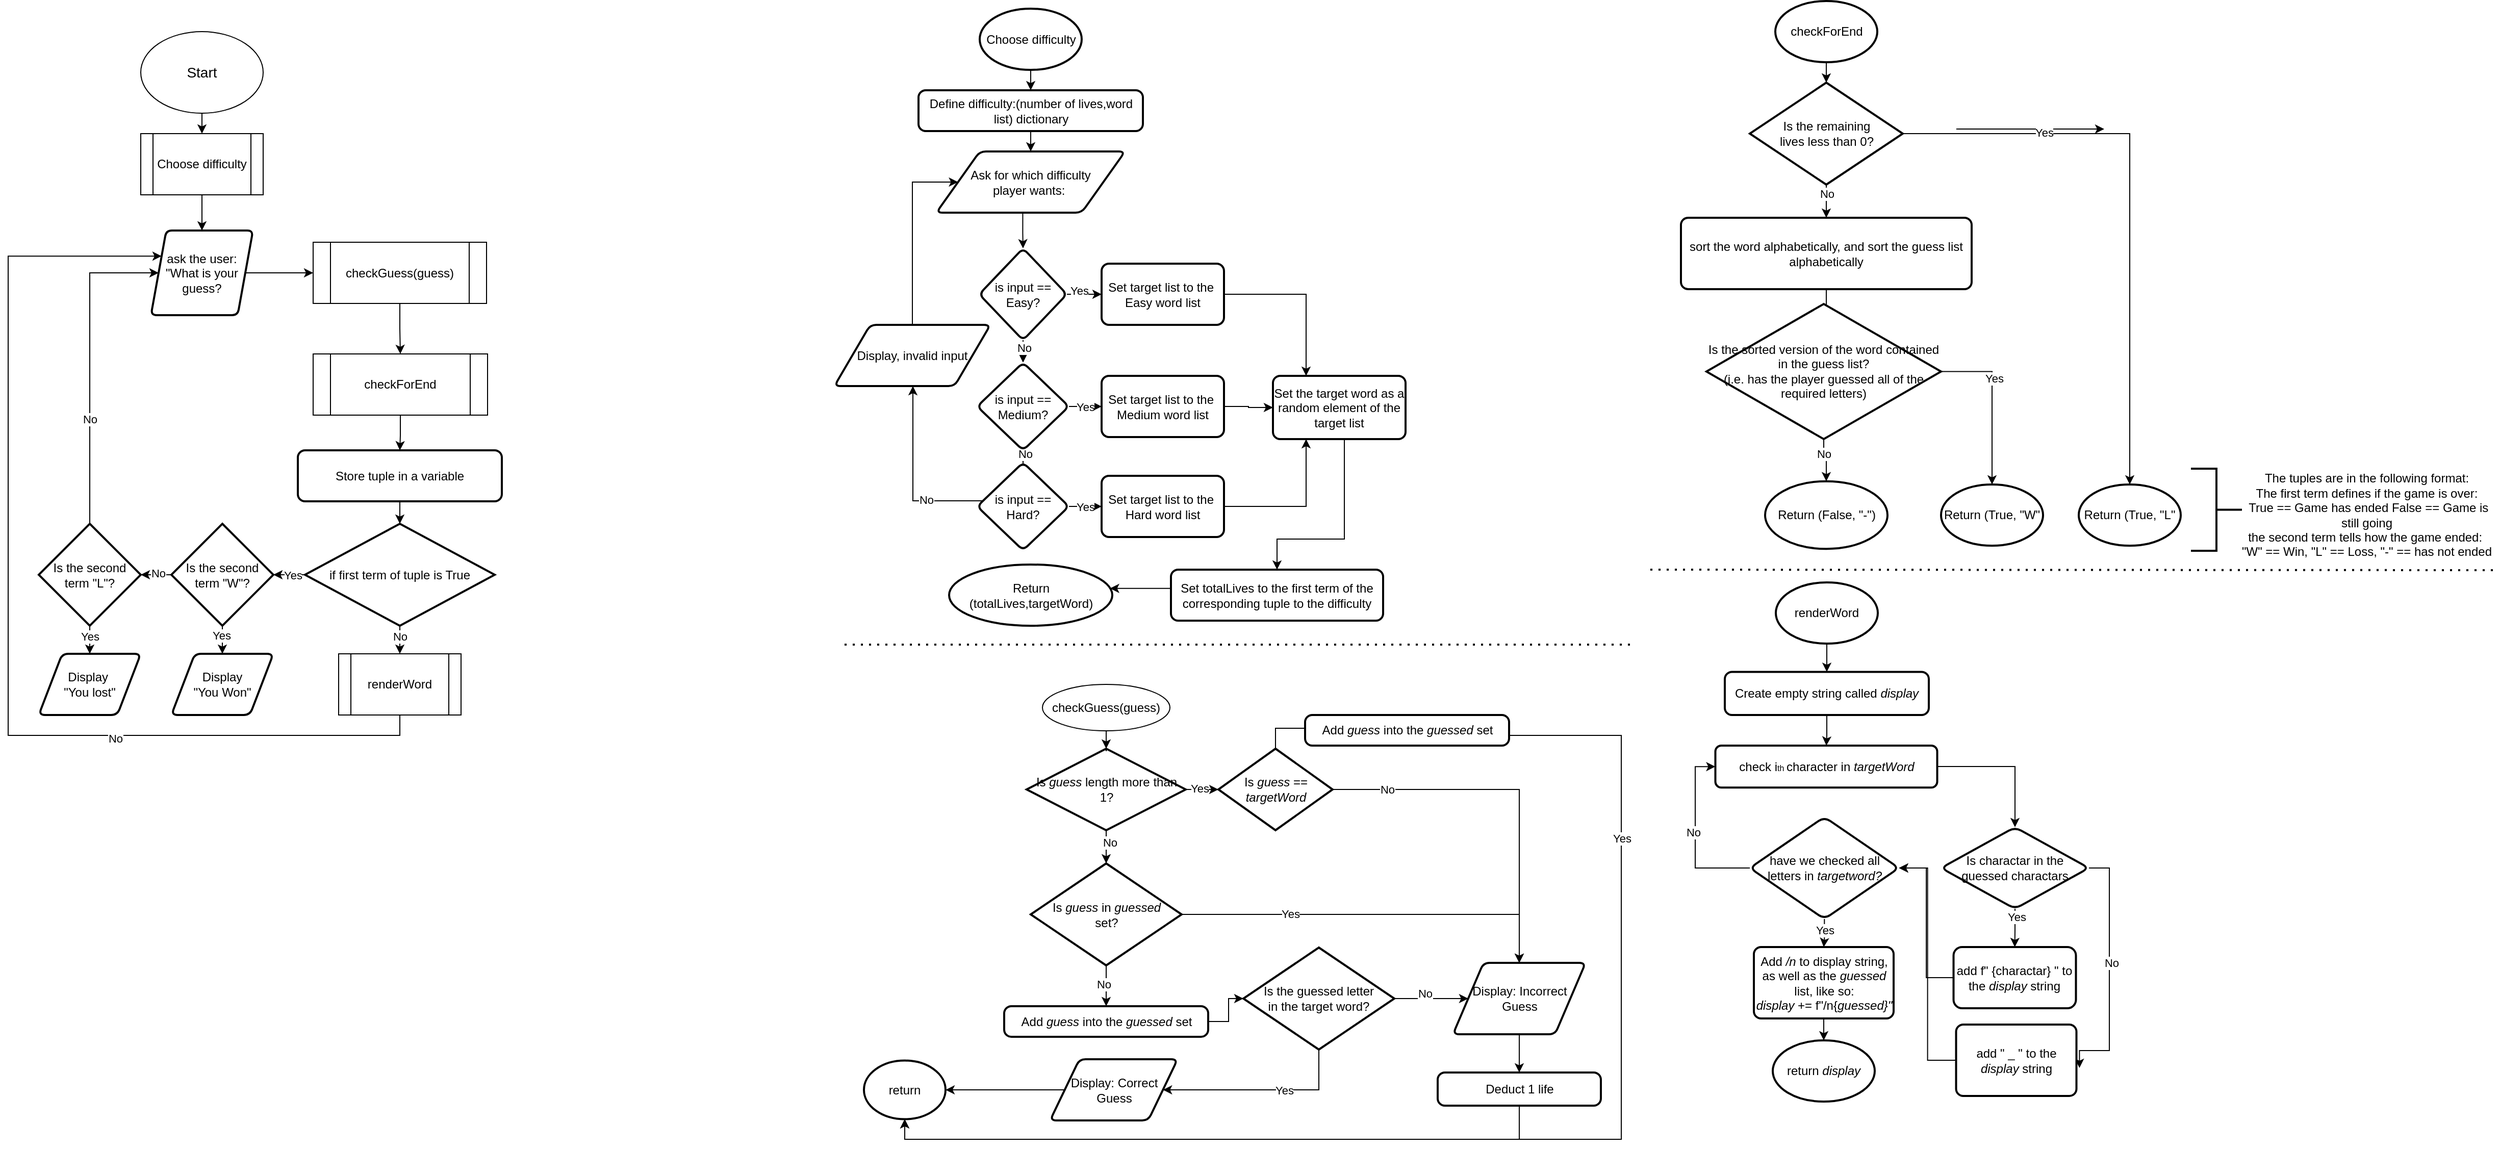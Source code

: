 <mxfile version="26.0.11">
  <diagram name="Page-1" id="VFj65QAzPsNUZFpsatWj">
    <mxGraphModel dx="1883" dy="962" grid="1" gridSize="10" guides="1" tooltips="1" connect="1" arrows="1" fold="1" page="1" pageScale="1" pageWidth="827" pageHeight="1169" math="0" shadow="0">
      <root>
        <mxCell id="0" />
        <mxCell id="1" parent="0" />
        <mxCell id="16hW8aWgDfImmh0Cn97X-3" value="" style="edgeStyle=orthogonalEdgeStyle;rounded=0;orthogonalLoop=1;jettySize=auto;html=1;entryX=0.5;entryY=0;entryDx=0;entryDy=0;" parent="1" target="16hW8aWgDfImmh0Cn97X-77" edge="1">
          <mxGeometry relative="1" as="geometry">
            <mxPoint x="220" y="120" as="sourcePoint" />
            <mxPoint x="220" y="140" as="targetPoint" />
          </mxGeometry>
        </mxCell>
        <mxCell id="16hW8aWgDfImmh0Cn97X-1" value="&lt;font style=&quot;font-size: 14px;&quot;&gt;Start&lt;/font&gt;" style="ellipse;whiteSpace=wrap;html=1;" parent="1" vertex="1">
          <mxGeometry x="160" y="40" width="120" height="80" as="geometry" />
        </mxCell>
        <mxCell id="16hW8aWgDfImmh0Cn97X-71" value="" style="edgeStyle=orthogonalEdgeStyle;rounded=0;orthogonalLoop=1;jettySize=auto;html=1;exitX=0.5;exitY=1;exitDx=0;exitDy=0;exitPerimeter=0;" parent="1" source="16hW8aWgDfImmh0Cn97X-78" target="16hW8aWgDfImmh0Cn97X-70" edge="1">
          <mxGeometry relative="1" as="geometry">
            <mxPoint x="1032.556" y="77.5" as="sourcePoint" />
          </mxGeometry>
        </mxCell>
        <mxCell id="16hW8aWgDfImmh0Cn97X-50" value="" style="edgeStyle=orthogonalEdgeStyle;rounded=0;orthogonalLoop=1;jettySize=auto;html=1;exitX=0.458;exitY=0.954;exitDx=0;exitDy=0;exitPerimeter=0;" parent="1" source="16hW8aWgDfImmh0Cn97X-51" target="16hW8aWgDfImmh0Cn97X-54" edge="1">
          <mxGeometry relative="1" as="geometry" />
        </mxCell>
        <mxCell id="16hW8aWgDfImmh0Cn97X-51" value="Ask for which difficulty&lt;div&gt;player wants:&amp;nbsp;&lt;/div&gt;" style="shape=parallelogram;html=1;strokeWidth=2;perimeter=parallelogramPerimeter;whiteSpace=wrap;rounded=1;arcSize=12;size=0.23;" parent="1" vertex="1">
          <mxGeometry x="940" y="157.5" width="185" height="60" as="geometry" />
        </mxCell>
        <mxCell id="16hW8aWgDfImmh0Cn97X-52" value="" style="edgeStyle=orthogonalEdgeStyle;rounded=0;orthogonalLoop=1;jettySize=auto;html=1;" parent="1" source="16hW8aWgDfImmh0Cn97X-54" target="16hW8aWgDfImmh0Cn97X-56" edge="1">
          <mxGeometry relative="1" as="geometry" />
        </mxCell>
        <mxCell id="MnmEK7-N3imYMPAZ-l2H-11" value="Yes" style="edgeLabel;html=1;align=center;verticalAlign=middle;resizable=0;points=[];" vertex="1" connectable="0" parent="16hW8aWgDfImmh0Cn97X-52">
          <mxGeometry x="-0.483" y="4" relative="1" as="geometry">
            <mxPoint as="offset" />
          </mxGeometry>
        </mxCell>
        <mxCell id="16hW8aWgDfImmh0Cn97X-53" value="" style="edgeStyle=orthogonalEdgeStyle;rounded=0;orthogonalLoop=1;jettySize=auto;html=1;" parent="1" source="16hW8aWgDfImmh0Cn97X-54" target="16hW8aWgDfImmh0Cn97X-63" edge="1">
          <mxGeometry relative="1" as="geometry" />
        </mxCell>
        <mxCell id="MnmEK7-N3imYMPAZ-l2H-12" value="No" style="edgeLabel;html=1;align=center;verticalAlign=middle;resizable=0;points=[];" vertex="1" connectable="0" parent="16hW8aWgDfImmh0Cn97X-53">
          <mxGeometry x="0.178" y="-1" relative="1" as="geometry">
            <mxPoint y="1" as="offset" />
          </mxGeometry>
        </mxCell>
        <mxCell id="16hW8aWgDfImmh0Cn97X-54" value="is input == Easy?" style="rhombus;whiteSpace=wrap;html=1;strokeWidth=2;rounded=1;arcSize=12;" parent="1" vertex="1">
          <mxGeometry x="982" y="252.5" width="86" height="90" as="geometry" />
        </mxCell>
        <mxCell id="16hW8aWgDfImmh0Cn97X-55" style="edgeStyle=orthogonalEdgeStyle;rounded=0;orthogonalLoop=1;jettySize=auto;html=1;entryX=0.25;entryY=0;entryDx=0;entryDy=0;" parent="1" source="16hW8aWgDfImmh0Cn97X-56" target="16hW8aWgDfImmh0Cn97X-66" edge="1">
          <mxGeometry relative="1" as="geometry" />
        </mxCell>
        <mxCell id="16hW8aWgDfImmh0Cn97X-56" value="Set target list to the&amp;nbsp;&lt;br&gt;Easy word list" style="whiteSpace=wrap;html=1;strokeWidth=2;rounded=1;arcSize=12;" parent="1" vertex="1">
          <mxGeometry x="1102" y="267.5" width="120" height="60" as="geometry" />
        </mxCell>
        <mxCell id="16hW8aWgDfImmh0Cn97X-57" value="" style="edgeStyle=orthogonalEdgeStyle;rounded=0;orthogonalLoop=1;jettySize=auto;html=1;" parent="1" source="16hW8aWgDfImmh0Cn97X-58" target="16hW8aWgDfImmh0Cn97X-66" edge="1">
          <mxGeometry relative="1" as="geometry" />
        </mxCell>
        <mxCell id="16hW8aWgDfImmh0Cn97X-58" value="Set target list to the&amp;nbsp;&lt;br&gt;Medium word list" style="whiteSpace=wrap;html=1;strokeWidth=2;rounded=1;arcSize=12;" parent="1" vertex="1">
          <mxGeometry x="1102" y="377.5" width="120" height="60" as="geometry" />
        </mxCell>
        <mxCell id="16hW8aWgDfImmh0Cn97X-59" style="edgeStyle=orthogonalEdgeStyle;rounded=0;orthogonalLoop=1;jettySize=auto;html=1;entryX=0.25;entryY=1;entryDx=0;entryDy=0;" parent="1" source="16hW8aWgDfImmh0Cn97X-60" target="16hW8aWgDfImmh0Cn97X-66" edge="1">
          <mxGeometry relative="1" as="geometry" />
        </mxCell>
        <mxCell id="16hW8aWgDfImmh0Cn97X-60" value="Set target list to the&amp;nbsp;&lt;br&gt;Hard word list" style="whiteSpace=wrap;html=1;strokeWidth=2;rounded=1;arcSize=12;" parent="1" vertex="1">
          <mxGeometry x="1102" y="475.5" width="120" height="60" as="geometry" />
        </mxCell>
        <mxCell id="16hW8aWgDfImmh0Cn97X-61" value="" style="edgeStyle=orthogonalEdgeStyle;rounded=0;orthogonalLoop=1;jettySize=auto;html=1;" parent="1" source="16hW8aWgDfImmh0Cn97X-63" target="16hW8aWgDfImmh0Cn97X-65" edge="1">
          <mxGeometry relative="1" as="geometry" />
        </mxCell>
        <mxCell id="MnmEK7-N3imYMPAZ-l2H-13" value="No" style="edgeLabel;html=1;align=center;verticalAlign=middle;resizable=0;points=[];" vertex="1" connectable="0" parent="16hW8aWgDfImmh0Cn97X-61">
          <mxGeometry x="0.085" y="-2" relative="1" as="geometry">
            <mxPoint as="offset" />
          </mxGeometry>
        </mxCell>
        <mxCell id="16hW8aWgDfImmh0Cn97X-62" value="Yes" style="edgeStyle=orthogonalEdgeStyle;rounded=0;orthogonalLoop=1;jettySize=auto;html=1;" parent="1" source="16hW8aWgDfImmh0Cn97X-63" target="16hW8aWgDfImmh0Cn97X-58" edge="1">
          <mxGeometry relative="1" as="geometry" />
        </mxCell>
        <mxCell id="16hW8aWgDfImmh0Cn97X-63" value="is input == Medium?" style="rhombus;whiteSpace=wrap;html=1;strokeWidth=2;rounded=1;arcSize=12;direction=south;" parent="1" vertex="1">
          <mxGeometry x="980" y="364.5" width="90" height="86" as="geometry" />
        </mxCell>
        <mxCell id="16hW8aWgDfImmh0Cn97X-64" value="Yes" style="edgeStyle=orthogonalEdgeStyle;rounded=0;orthogonalLoop=1;jettySize=auto;html=1;" parent="1" source="16hW8aWgDfImmh0Cn97X-65" target="16hW8aWgDfImmh0Cn97X-60" edge="1">
          <mxGeometry relative="1" as="geometry" />
        </mxCell>
        <mxCell id="MnmEK7-N3imYMPAZ-l2H-15" style="edgeStyle=orthogonalEdgeStyle;rounded=0;orthogonalLoop=1;jettySize=auto;html=1;entryX=0.5;entryY=1;entryDx=0;entryDy=0;" edge="1" parent="1" source="16hW8aWgDfImmh0Cn97X-65" target="MnmEK7-N3imYMPAZ-l2H-14">
          <mxGeometry relative="1" as="geometry">
            <Array as="points">
              <mxPoint x="917" y="500" />
              <mxPoint x="917" y="387" />
            </Array>
          </mxGeometry>
        </mxCell>
        <mxCell id="MnmEK7-N3imYMPAZ-l2H-17" value="&lt;div&gt;No&lt;/div&gt;" style="edgeLabel;html=1;align=center;verticalAlign=middle;resizable=0;points=[];" vertex="1" connectable="0" parent="MnmEK7-N3imYMPAZ-l2H-15">
          <mxGeometry x="-0.378" y="-1" relative="1" as="geometry">
            <mxPoint as="offset" />
          </mxGeometry>
        </mxCell>
        <mxCell id="16hW8aWgDfImmh0Cn97X-65" value="is input == Hard?" style="rhombus;whiteSpace=wrap;html=1;strokeWidth=2;rounded=1;arcSize=12;direction=south;" parent="1" vertex="1">
          <mxGeometry x="980" y="462.5" width="90" height="86" as="geometry" />
        </mxCell>
        <mxCell id="16hW8aWgDfImmh0Cn97X-69" style="edgeStyle=orthogonalEdgeStyle;rounded=0;orthogonalLoop=1;jettySize=auto;html=1;entryX=0.5;entryY=0;entryDx=0;entryDy=0;" parent="1" source="16hW8aWgDfImmh0Cn97X-66" target="16hW8aWgDfImmh0Cn97X-75" edge="1">
          <mxGeometry relative="1" as="geometry">
            <Array as="points">
              <mxPoint x="1340" y="537.5" />
              <mxPoint x="1274" y="537.5" />
            </Array>
          </mxGeometry>
        </mxCell>
        <mxCell id="16hW8aWgDfImmh0Cn97X-66" value="Set the target word as a random element of the target list" style="rounded=1;whiteSpace=wrap;html=1;absoluteArcSize=1;arcSize=14;strokeWidth=2;" parent="1" vertex="1">
          <mxGeometry x="1270" y="377.5" width="130" height="62" as="geometry" />
        </mxCell>
        <mxCell id="16hW8aWgDfImmh0Cn97X-73" value="" style="edgeStyle=orthogonalEdgeStyle;rounded=0;orthogonalLoop=1;jettySize=auto;html=1;entryX=0.5;entryY=0;entryDx=0;entryDy=0;" parent="1" source="16hW8aWgDfImmh0Cn97X-70" target="16hW8aWgDfImmh0Cn97X-51" edge="1">
          <mxGeometry relative="1" as="geometry" />
        </mxCell>
        <mxCell id="16hW8aWgDfImmh0Cn97X-70" value="Define difficulty:(number of lives,word list)&amp;nbsp;dictionary" style="rounded=1;whiteSpace=wrap;html=1;absoluteArcSize=1;arcSize=14;strokeWidth=2;" parent="1" vertex="1">
          <mxGeometry x="922.5" y="97.5" width="220" height="40" as="geometry" />
        </mxCell>
        <mxCell id="16hW8aWgDfImmh0Cn97X-76" style="edgeStyle=orthogonalEdgeStyle;rounded=0;orthogonalLoop=1;jettySize=auto;html=1;entryX=0.986;entryY=0.389;entryDx=0;entryDy=0;entryPerimeter=0;" parent="1" source="16hW8aWgDfImmh0Cn97X-75" target="16hW8aWgDfImmh0Cn97X-80" edge="1">
          <mxGeometry relative="1" as="geometry">
            <mxPoint x="1075" y="587.5" as="targetPoint" />
            <Array as="points">
              <mxPoint x="1357" y="585.5" />
            </Array>
          </mxGeometry>
        </mxCell>
        <mxCell id="16hW8aWgDfImmh0Cn97X-75" value="Set totalLives to the first term of the corresponding tuple to the difficulty" style="rounded=1;whiteSpace=wrap;html=1;absoluteArcSize=1;arcSize=14;strokeWidth=2;" parent="1" vertex="1">
          <mxGeometry x="1170" y="567.5" width="208" height="50" as="geometry" />
        </mxCell>
        <mxCell id="MnmEK7-N3imYMPAZ-l2H-70" value="" style="edgeStyle=orthogonalEdgeStyle;rounded=0;orthogonalLoop=1;jettySize=auto;html=1;" edge="1" parent="1" source="16hW8aWgDfImmh0Cn97X-77" target="MnmEK7-N3imYMPAZ-l2H-69">
          <mxGeometry relative="1" as="geometry" />
        </mxCell>
        <mxCell id="16hW8aWgDfImmh0Cn97X-77" value="Choose difficulty" style="shape=process;whiteSpace=wrap;html=1;backgroundOutline=1;" parent="1" vertex="1">
          <mxGeometry x="160" y="140" width="120" height="60" as="geometry" />
        </mxCell>
        <mxCell id="16hW8aWgDfImmh0Cn97X-78" value="Choose difficulty" style="strokeWidth=2;html=1;shape=mxgraph.flowchart.start_2;whiteSpace=wrap;" parent="1" vertex="1">
          <mxGeometry x="982.5" y="17.5" width="100" height="60" as="geometry" />
        </mxCell>
        <mxCell id="16hW8aWgDfImmh0Cn97X-80" value="Return (totalLives,targetWord)" style="strokeWidth=2;html=1;shape=mxgraph.flowchart.start_2;whiteSpace=wrap;" parent="1" vertex="1">
          <mxGeometry x="952.5" y="562.5" width="160" height="60" as="geometry" />
        </mxCell>
        <mxCell id="MnmEK7-N3imYMPAZ-l2H-5" value="" style="edgeStyle=orthogonalEdgeStyle;rounded=0;orthogonalLoop=1;jettySize=auto;html=1;entryX=-0.001;entryY=0.6;entryDx=0;entryDy=0;entryPerimeter=0;" edge="1" parent="1" target="MnmEK7-N3imYMPAZ-l2H-6">
          <mxGeometry relative="1" as="geometry">
            <mxPoint x="1939.987" y="135.538" as="sourcePoint" />
            <mxPoint x="2085" y="135.5" as="targetPoint" />
          </mxGeometry>
        </mxCell>
        <mxCell id="MnmEK7-N3imYMPAZ-l2H-24" value="" style="edgeStyle=orthogonalEdgeStyle;rounded=0;orthogonalLoop=1;jettySize=auto;html=1;" edge="1" parent="1" source="MnmEK7-N3imYMPAZ-l2H-10" target="MnmEK7-N3imYMPAZ-l2H-23">
          <mxGeometry relative="1" as="geometry" />
        </mxCell>
        <mxCell id="MnmEK7-N3imYMPAZ-l2H-160" value="Yes" style="edgeLabel;html=1;align=center;verticalAlign=middle;resizable=0;points=[];" vertex="1" connectable="0" parent="MnmEK7-N3imYMPAZ-l2H-24">
          <mxGeometry x="0.13" y="-1" relative="1" as="geometry">
            <mxPoint as="offset" />
          </mxGeometry>
        </mxCell>
        <mxCell id="MnmEK7-N3imYMPAZ-l2H-34" value="" style="edgeStyle=orthogonalEdgeStyle;rounded=0;orthogonalLoop=1;jettySize=auto;html=1;" edge="1" parent="1" source="MnmEK7-N3imYMPAZ-l2H-10" target="MnmEK7-N3imYMPAZ-l2H-33">
          <mxGeometry relative="1" as="geometry" />
        </mxCell>
        <mxCell id="MnmEK7-N3imYMPAZ-l2H-38" value="No" style="edgeLabel;html=1;align=center;verticalAlign=middle;resizable=0;points=[];" vertex="1" connectable="0" parent="MnmEK7-N3imYMPAZ-l2H-34">
          <mxGeometry x="-0.49" y="3" relative="1" as="geometry">
            <mxPoint as="offset" />
          </mxGeometry>
        </mxCell>
        <mxCell id="MnmEK7-N3imYMPAZ-l2H-10" value="Is &lt;i&gt;guess &lt;/i&gt;length more than 1?" style="strokeWidth=2;html=1;shape=mxgraph.flowchart.decision;whiteSpace=wrap;" vertex="1" parent="1">
          <mxGeometry x="1028.5" y="743" width="156" height="80" as="geometry" />
        </mxCell>
        <mxCell id="MnmEK7-N3imYMPAZ-l2H-18" style="edgeStyle=orthogonalEdgeStyle;rounded=0;orthogonalLoop=1;jettySize=auto;html=1;entryX=0;entryY=0.5;entryDx=0;entryDy=0;" edge="1" parent="1" source="MnmEK7-N3imYMPAZ-l2H-14" target="16hW8aWgDfImmh0Cn97X-51">
          <mxGeometry relative="1" as="geometry">
            <Array as="points">
              <mxPoint x="917" y="187" />
            </Array>
          </mxGeometry>
        </mxCell>
        <mxCell id="MnmEK7-N3imYMPAZ-l2H-14" value="Display, invalid input" style="shape=parallelogram;html=1;strokeWidth=2;perimeter=parallelogramPerimeter;whiteSpace=wrap;rounded=1;arcSize=12;size=0.23;" vertex="1" parent="1">
          <mxGeometry x="840" y="327.5" width="153" height="60" as="geometry" />
        </mxCell>
        <mxCell id="MnmEK7-N3imYMPAZ-l2H-28" value="No" style="edgeStyle=orthogonalEdgeStyle;rounded=0;orthogonalLoop=1;jettySize=auto;html=1;entryX=0.5;entryY=0;entryDx=0;entryDy=0;" edge="1" parent="1" source="MnmEK7-N3imYMPAZ-l2H-23" target="MnmEK7-N3imYMPAZ-l2H-62">
          <mxGeometry x="-0.7" relative="1" as="geometry">
            <mxPoint x="1272.5" y="698" as="targetPoint" />
            <mxPoint as="offset" />
          </mxGeometry>
        </mxCell>
        <mxCell id="MnmEK7-N3imYMPAZ-l2H-65" style="edgeStyle=orthogonalEdgeStyle;rounded=0;orthogonalLoop=1;jettySize=auto;html=1;entryX=0.5;entryY=1;entryDx=0;entryDy=0;exitX=1;exitY=0.5;exitDx=0;exitDy=0;" edge="1" parent="1" source="MnmEK7-N3imYMPAZ-l2H-67" target="MnmEK7-N3imYMPAZ-l2H-55">
          <mxGeometry relative="1" as="geometry">
            <Array as="points">
              <mxPoint x="1501.5" y="730" />
              <mxPoint x="1611.5" y="730" />
              <mxPoint x="1611.5" y="1126" />
              <mxPoint x="908.5" y="1126" />
            </Array>
          </mxGeometry>
        </mxCell>
        <mxCell id="MnmEK7-N3imYMPAZ-l2H-66" value="Yes" style="edgeLabel;html=1;align=center;verticalAlign=middle;resizable=0;points=[];" vertex="1" connectable="0" parent="MnmEK7-N3imYMPAZ-l2H-65">
          <mxGeometry x="-0.65" relative="1" as="geometry">
            <mxPoint as="offset" />
          </mxGeometry>
        </mxCell>
        <mxCell id="MnmEK7-N3imYMPAZ-l2H-68" style="edgeStyle=orthogonalEdgeStyle;rounded=0;orthogonalLoop=1;jettySize=auto;html=1;entryX=0;entryY=0.5;entryDx=0;entryDy=0;" edge="1" parent="1" source="MnmEK7-N3imYMPAZ-l2H-23" target="MnmEK7-N3imYMPAZ-l2H-67">
          <mxGeometry relative="1" as="geometry" />
        </mxCell>
        <mxCell id="MnmEK7-N3imYMPAZ-l2H-23" value="Is &lt;i&gt;guess &lt;/i&gt;== &lt;i&gt;targetWord&lt;/i&gt;" style="strokeWidth=2;html=1;shape=mxgraph.flowchart.decision;whiteSpace=wrap;" vertex="1" parent="1">
          <mxGeometry x="1216.5" y="743" width="112" height="80" as="geometry" />
        </mxCell>
        <mxCell id="MnmEK7-N3imYMPAZ-l2H-60" value="" style="edgeStyle=orthogonalEdgeStyle;rounded=0;orthogonalLoop=1;jettySize=auto;html=1;" edge="1" parent="1" target="MnmEK7-N3imYMPAZ-l2H-30">
          <mxGeometry relative="1" as="geometry">
            <mxPoint x="2241.048" y="125.5" as="sourcePoint" />
          </mxGeometry>
        </mxCell>
        <mxCell id="MnmEK7-N3imYMPAZ-l2H-36" value="" style="edgeStyle=orthogonalEdgeStyle;rounded=0;orthogonalLoop=1;jettySize=auto;html=1;entryX=0.5;entryY=0;entryDx=0;entryDy=0;exitX=1;exitY=0.5;exitDx=0;exitDy=0;" edge="1" parent="1" source="MnmEK7-N3imYMPAZ-l2H-33" target="MnmEK7-N3imYMPAZ-l2H-62">
          <mxGeometry relative="1" as="geometry">
            <mxPoint x="1352.5" y="681.75" as="targetPoint" />
            <Array as="points">
              <mxPoint x="1511.5" y="906" />
            </Array>
          </mxGeometry>
        </mxCell>
        <mxCell id="MnmEK7-N3imYMPAZ-l2H-37" value="Yes" style="edgeLabel;html=1;align=center;verticalAlign=middle;resizable=0;points=[];" vertex="1" connectable="0" parent="MnmEK7-N3imYMPAZ-l2H-36">
          <mxGeometry x="-0.437" y="1" relative="1" as="geometry">
            <mxPoint as="offset" />
          </mxGeometry>
        </mxCell>
        <mxCell id="MnmEK7-N3imYMPAZ-l2H-40" value="" style="edgeStyle=orthogonalEdgeStyle;rounded=0;orthogonalLoop=1;jettySize=auto;html=1;entryX=0.5;entryY=0;entryDx=0;entryDy=0;" edge="1" parent="1" source="MnmEK7-N3imYMPAZ-l2H-33" target="MnmEK7-N3imYMPAZ-l2H-45">
          <mxGeometry relative="1" as="geometry">
            <mxPoint x="1106.5" y="985.5" as="targetPoint" />
            <Array as="points">
              <mxPoint x="1106.5" y="975.5" />
              <mxPoint x="1106.5" y="975.5" />
            </Array>
          </mxGeometry>
        </mxCell>
        <mxCell id="MnmEK7-N3imYMPAZ-l2H-41" value="No" style="edgeLabel;html=1;align=center;verticalAlign=middle;resizable=0;points=[];" vertex="1" connectable="0" parent="MnmEK7-N3imYMPAZ-l2H-40">
          <mxGeometry x="-0.104" y="-3" relative="1" as="geometry">
            <mxPoint as="offset" />
          </mxGeometry>
        </mxCell>
        <mxCell id="MnmEK7-N3imYMPAZ-l2H-33" value="Is &lt;i&gt;guess &lt;/i&gt;in &lt;i&gt;guessed&lt;/i&gt;&lt;div&gt;&lt;i&gt;&lt;/i&gt;set?&lt;/div&gt;" style="rhombus;whiteSpace=wrap;html=1;strokeWidth=2;" vertex="1" parent="1">
          <mxGeometry x="1032.5" y="855.5" width="148" height="100" as="geometry" />
        </mxCell>
        <mxCell id="MnmEK7-N3imYMPAZ-l2H-54" style="edgeStyle=orthogonalEdgeStyle;rounded=0;orthogonalLoop=1;jettySize=auto;html=1;entryX=1;entryY=0.5;entryDx=0;entryDy=0;" edge="1" parent="1" source="MnmEK7-N3imYMPAZ-l2H-39" target="MnmEK7-N3imYMPAZ-l2H-52">
          <mxGeometry relative="1" as="geometry">
            <Array as="points">
              <mxPoint x="1315.5" y="1078" />
            </Array>
          </mxGeometry>
        </mxCell>
        <mxCell id="MnmEK7-N3imYMPAZ-l2H-161" value="Yes" style="edgeLabel;html=1;align=center;verticalAlign=middle;resizable=0;points=[];" vertex="1" connectable="0" parent="MnmEK7-N3imYMPAZ-l2H-54">
          <mxGeometry x="-0.237" relative="1" as="geometry">
            <mxPoint as="offset" />
          </mxGeometry>
        </mxCell>
        <mxCell id="MnmEK7-N3imYMPAZ-l2H-63" style="edgeStyle=orthogonalEdgeStyle;rounded=0;orthogonalLoop=1;jettySize=auto;html=1;entryX=0;entryY=0.5;entryDx=0;entryDy=0;" edge="1" parent="1" source="MnmEK7-N3imYMPAZ-l2H-39" target="MnmEK7-N3imYMPAZ-l2H-62">
          <mxGeometry relative="1" as="geometry" />
        </mxCell>
        <mxCell id="MnmEK7-N3imYMPAZ-l2H-64" value="No" style="edgeLabel;html=1;align=center;verticalAlign=middle;resizable=0;points=[];" vertex="1" connectable="0" parent="MnmEK7-N3imYMPAZ-l2H-63">
          <mxGeometry x="-0.167" y="6" relative="1" as="geometry">
            <mxPoint y="1" as="offset" />
          </mxGeometry>
        </mxCell>
        <mxCell id="MnmEK7-N3imYMPAZ-l2H-39" value="Is the guessed letter&lt;div&gt;in the target word?&lt;/div&gt;" style="rhombus;whiteSpace=wrap;html=1;strokeWidth=2;" vertex="1" parent="1">
          <mxGeometry x="1241" y="938" width="148" height="100" as="geometry" />
        </mxCell>
        <mxCell id="MnmEK7-N3imYMPAZ-l2H-46" value="" style="edgeStyle=orthogonalEdgeStyle;rounded=0;orthogonalLoop=1;jettySize=auto;html=1;entryX=0;entryY=0.5;entryDx=0;entryDy=0;" edge="1" parent="1" source="MnmEK7-N3imYMPAZ-l2H-45" target="MnmEK7-N3imYMPAZ-l2H-39">
          <mxGeometry relative="1" as="geometry">
            <mxPoint x="1236.5" y="1010.5" as="targetPoint" />
          </mxGeometry>
        </mxCell>
        <mxCell id="MnmEK7-N3imYMPAZ-l2H-45" value="Add &lt;i&gt;guess &lt;/i&gt;into the &lt;i&gt;guessed &lt;/i&gt;set" style="rounded=1;whiteSpace=wrap;html=1;absoluteArcSize=1;arcSize=14;strokeWidth=2;" vertex="1" parent="1">
          <mxGeometry x="1006.5" y="995.5" width="200" height="30" as="geometry" />
        </mxCell>
        <mxCell id="MnmEK7-N3imYMPAZ-l2H-56" value="" style="edgeStyle=orthogonalEdgeStyle;rounded=0;orthogonalLoop=1;jettySize=auto;html=1;" edge="1" parent="1" source="MnmEK7-N3imYMPAZ-l2H-52" target="MnmEK7-N3imYMPAZ-l2H-55">
          <mxGeometry relative="1" as="geometry" />
        </mxCell>
        <mxCell id="MnmEK7-N3imYMPAZ-l2H-52" value="Display: Correct Guess" style="shape=parallelogram;html=1;strokeWidth=2;perimeter=parallelogramPerimeter;whiteSpace=wrap;rounded=1;arcSize=12;size=0.23;" vertex="1" parent="1">
          <mxGeometry x="1051.5" y="1047.5" width="125" height="60" as="geometry" />
        </mxCell>
        <mxCell id="MnmEK7-N3imYMPAZ-l2H-55" value="return" style="ellipse;whiteSpace=wrap;html=1;strokeWidth=2;rounded=1;arcSize=12;" vertex="1" parent="1">
          <mxGeometry x="869" y="1048.75" width="80" height="57.5" as="geometry" />
        </mxCell>
        <mxCell id="MnmEK7-N3imYMPAZ-l2H-59" value="" style="edgeStyle=orthogonalEdgeStyle;rounded=0;orthogonalLoop=1;jettySize=auto;html=1;" edge="1" parent="1" source="MnmEK7-N3imYMPAZ-l2H-57" target="MnmEK7-N3imYMPAZ-l2H-10">
          <mxGeometry relative="1" as="geometry" />
        </mxCell>
        <mxCell id="MnmEK7-N3imYMPAZ-l2H-57" value="checkGuess(guess)" style="ellipse;whiteSpace=wrap;html=1;" vertex="1" parent="1">
          <mxGeometry x="1044" y="680" width="125" height="45.5" as="geometry" />
        </mxCell>
        <mxCell id="MnmEK7-N3imYMPAZ-l2H-159" style="edgeStyle=orthogonalEdgeStyle;rounded=0;orthogonalLoop=1;jettySize=auto;html=1;entryX=0.5;entryY=1;entryDx=0;entryDy=0;" edge="1" parent="1" source="MnmEK7-N3imYMPAZ-l2H-61" target="MnmEK7-N3imYMPAZ-l2H-55">
          <mxGeometry relative="1" as="geometry">
            <Array as="points">
              <mxPoint x="1512" y="1126" />
              <mxPoint x="909" y="1126" />
            </Array>
          </mxGeometry>
        </mxCell>
        <mxCell id="MnmEK7-N3imYMPAZ-l2H-61" value="Deduct 1 life" style="rounded=1;whiteSpace=wrap;html=1;absoluteArcSize=1;arcSize=14;strokeWidth=2;" vertex="1" parent="1">
          <mxGeometry x="1431.5" y="1060.5" width="160" height="32.5" as="geometry" />
        </mxCell>
        <mxCell id="MnmEK7-N3imYMPAZ-l2H-158" value="" style="edgeStyle=orthogonalEdgeStyle;rounded=0;orthogonalLoop=1;jettySize=auto;html=1;" edge="1" parent="1" source="MnmEK7-N3imYMPAZ-l2H-62" target="MnmEK7-N3imYMPAZ-l2H-61">
          <mxGeometry relative="1" as="geometry" />
        </mxCell>
        <mxCell id="MnmEK7-N3imYMPAZ-l2H-62" value="Display: Incorrect Guess" style="shape=parallelogram;html=1;strokeWidth=2;perimeter=parallelogramPerimeter;whiteSpace=wrap;rounded=1;arcSize=12;size=0.23;" vertex="1" parent="1">
          <mxGeometry x="1446.5" y="953" width="130" height="70" as="geometry" />
        </mxCell>
        <mxCell id="MnmEK7-N3imYMPAZ-l2H-67" value="Add &lt;i&gt;guess &lt;/i&gt;into the &lt;i&gt;guessed &lt;/i&gt;set" style="rounded=1;whiteSpace=wrap;html=1;absoluteArcSize=1;arcSize=14;strokeWidth=2;" vertex="1" parent="1">
          <mxGeometry x="1301.5" y="710" width="200" height="30" as="geometry" />
        </mxCell>
        <mxCell id="MnmEK7-N3imYMPAZ-l2H-72" value="" style="edgeStyle=orthogonalEdgeStyle;rounded=0;orthogonalLoop=1;jettySize=auto;html=1;" edge="1" parent="1" source="MnmEK7-N3imYMPAZ-l2H-69" target="MnmEK7-N3imYMPAZ-l2H-71">
          <mxGeometry relative="1" as="geometry" />
        </mxCell>
        <mxCell id="MnmEK7-N3imYMPAZ-l2H-69" value="ask the user: &quot;What is your guess?" style="shape=parallelogram;html=1;strokeWidth=2;perimeter=parallelogramPerimeter;whiteSpace=wrap;rounded=1;arcSize=11;size=0.15;" vertex="1" parent="1">
          <mxGeometry x="170" y="235" width="100" height="83" as="geometry" />
        </mxCell>
        <mxCell id="MnmEK7-N3imYMPAZ-l2H-103" value="" style="edgeStyle=orthogonalEdgeStyle;rounded=0;orthogonalLoop=1;jettySize=auto;html=1;" edge="1" parent="1" source="MnmEK7-N3imYMPAZ-l2H-71" target="MnmEK7-N3imYMPAZ-l2H-102">
          <mxGeometry relative="1" as="geometry" />
        </mxCell>
        <mxCell id="MnmEK7-N3imYMPAZ-l2H-71" value="checkGuess(guess)" style="shape=process;whiteSpace=wrap;html=1;backgroundOutline=1;" vertex="1" parent="1">
          <mxGeometry x="329" y="246.5" width="170" height="60" as="geometry" />
        </mxCell>
        <mxCell id="MnmEK7-N3imYMPAZ-l2H-76" value="" style="edgeStyle=orthogonalEdgeStyle;rounded=0;orthogonalLoop=1;jettySize=auto;html=1;entryX=0.5;entryY=0;entryDx=0;entryDy=0;entryPerimeter=0;" edge="1" parent="1" source="MnmEK7-N3imYMPAZ-l2H-74" target="MnmEK7-N3imYMPAZ-l2H-77">
          <mxGeometry relative="1" as="geometry">
            <mxPoint x="1812.5" y="130" as="targetPoint" />
          </mxGeometry>
        </mxCell>
        <mxCell id="MnmEK7-N3imYMPAZ-l2H-74" value="checkForEnd" style="strokeWidth=2;html=1;shape=mxgraph.flowchart.start_2;whiteSpace=wrap;" vertex="1" parent="1">
          <mxGeometry x="1762.5" y="10" width="100" height="60" as="geometry" />
        </mxCell>
        <mxCell id="MnmEK7-N3imYMPAZ-l2H-80" value="" style="edgeStyle=orthogonalEdgeStyle;rounded=0;orthogonalLoop=1;jettySize=auto;html=1;" edge="1" parent="1" source="MnmEK7-N3imYMPAZ-l2H-77" target="MnmEK7-N3imYMPAZ-l2H-79">
          <mxGeometry relative="1" as="geometry" />
        </mxCell>
        <mxCell id="MnmEK7-N3imYMPAZ-l2H-89" value="Yes" style="edgeLabel;html=1;align=center;verticalAlign=middle;resizable=0;points=[];" vertex="1" connectable="0" parent="MnmEK7-N3imYMPAZ-l2H-80">
          <mxGeometry x="-0.511" y="1" relative="1" as="geometry">
            <mxPoint as="offset" />
          </mxGeometry>
        </mxCell>
        <mxCell id="MnmEK7-N3imYMPAZ-l2H-82" value="" style="edgeStyle=orthogonalEdgeStyle;rounded=0;orthogonalLoop=1;jettySize=auto;html=1;entryX=0.5;entryY=0;entryDx=0;entryDy=0;" edge="1" parent="1" source="MnmEK7-N3imYMPAZ-l2H-77" target="MnmEK7-N3imYMPAZ-l2H-83">
          <mxGeometry relative="1" as="geometry">
            <mxPoint x="1785" y="280" as="targetPoint" />
          </mxGeometry>
        </mxCell>
        <mxCell id="MnmEK7-N3imYMPAZ-l2H-90" value="No" style="edgeLabel;html=1;align=center;verticalAlign=middle;resizable=0;points=[];" vertex="1" connectable="0" parent="MnmEK7-N3imYMPAZ-l2H-82">
          <mxGeometry x="-0.621" relative="1" as="geometry">
            <mxPoint as="offset" />
          </mxGeometry>
        </mxCell>
        <mxCell id="MnmEK7-N3imYMPAZ-l2H-77" value="Is the remaining&lt;div&gt;lives less than 0?&lt;/div&gt;" style="strokeWidth=2;html=1;shape=mxgraph.flowchart.decision;whiteSpace=wrap;" vertex="1" parent="1">
          <mxGeometry x="1737.5" y="90" width="150" height="100" as="geometry" />
        </mxCell>
        <mxCell id="MnmEK7-N3imYMPAZ-l2H-79" value="Return (True, &quot;L&quot;" style="strokeWidth=2;html=1;shape=mxgraph.flowchart.start_2;whiteSpace=wrap;" vertex="1" parent="1">
          <mxGeometry x="2060" y="484" width="100" height="60" as="geometry" />
        </mxCell>
        <mxCell id="MnmEK7-N3imYMPAZ-l2H-85" value="" style="edgeStyle=orthogonalEdgeStyle;rounded=0;orthogonalLoop=1;jettySize=auto;html=1;" edge="1" parent="1" source="MnmEK7-N3imYMPAZ-l2H-83" target="MnmEK7-N3imYMPAZ-l2H-84">
          <mxGeometry relative="1" as="geometry" />
        </mxCell>
        <mxCell id="MnmEK7-N3imYMPAZ-l2H-83" value="sort the word alphabetically, and sort the guess list alphabetically" style="rounded=1;whiteSpace=wrap;html=1;absoluteArcSize=1;arcSize=14;strokeWidth=2;" vertex="1" parent="1">
          <mxGeometry x="1670" y="222.5" width="285" height="70" as="geometry" />
        </mxCell>
        <mxCell id="MnmEK7-N3imYMPAZ-l2H-88" value="" style="edgeStyle=orthogonalEdgeStyle;rounded=0;orthogonalLoop=1;jettySize=auto;html=1;exitX=1;exitY=0.5;exitDx=0;exitDy=0;" edge="1" parent="1" source="MnmEK7-N3imYMPAZ-l2H-84" target="MnmEK7-N3imYMPAZ-l2H-87">
          <mxGeometry relative="1" as="geometry" />
        </mxCell>
        <mxCell id="MnmEK7-N3imYMPAZ-l2H-91" value="Yes" style="edgeLabel;html=1;align=center;verticalAlign=middle;resizable=0;points=[];" vertex="1" connectable="0" parent="MnmEK7-N3imYMPAZ-l2H-88">
          <mxGeometry x="-0.3" y="2" relative="1" as="geometry">
            <mxPoint as="offset" />
          </mxGeometry>
        </mxCell>
        <mxCell id="MnmEK7-N3imYMPAZ-l2H-93" value="" style="edgeStyle=orthogonalEdgeStyle;rounded=0;orthogonalLoop=1;jettySize=auto;html=1;" edge="1" parent="1" source="MnmEK7-N3imYMPAZ-l2H-84" target="MnmEK7-N3imYMPAZ-l2H-92">
          <mxGeometry relative="1" as="geometry" />
        </mxCell>
        <mxCell id="MnmEK7-N3imYMPAZ-l2H-106" value="No" style="edgeLabel;html=1;align=center;verticalAlign=middle;resizable=0;points=[];" vertex="1" connectable="0" parent="MnmEK7-N3imYMPAZ-l2H-93">
          <mxGeometry x="-0.299" relative="1" as="geometry">
            <mxPoint y="-1" as="offset" />
          </mxGeometry>
        </mxCell>
        <mxCell id="MnmEK7-N3imYMPAZ-l2H-84" value="&lt;div style=&quot;&quot;&gt;&lt;span style=&quot;background-color: transparent; color: light-dark(rgb(0, 0, 0), rgb(255, 255, 255));&quot;&gt;Is the sorted version of the word contained in the guess list?&lt;/span&gt;&lt;/div&gt;&lt;div style=&quot;&quot;&gt;(i.e. has the player guessed all of the required letters)&lt;/div&gt;" style="rhombus;whiteSpace=wrap;html=1;rounded=1;arcSize=0;strokeWidth=2;align=center;" vertex="1" parent="1">
          <mxGeometry x="1695" y="307" width="230" height="132.5" as="geometry" />
        </mxCell>
        <mxCell id="MnmEK7-N3imYMPAZ-l2H-87" value="Return (True, &quot;W&quot;" style="strokeWidth=2;html=1;shape=mxgraph.flowchart.start_2;whiteSpace=wrap;" vertex="1" parent="1">
          <mxGeometry x="1925" y="484" width="100" height="60" as="geometry" />
        </mxCell>
        <mxCell id="MnmEK7-N3imYMPAZ-l2H-92" value="Return (False, &quot;-&quot;)" style="ellipse;whiteSpace=wrap;html=1;rounded=1;arcSize=0;strokeWidth=2;" vertex="1" parent="1">
          <mxGeometry x="1752.5" y="480.87" width="120" height="66.25" as="geometry" />
        </mxCell>
        <mxCell id="MnmEK7-N3imYMPAZ-l2H-99" value="" style="strokeWidth=2;html=1;shape=mxgraph.flowchart.annotation_2;align=left;labelPosition=right;pointerEvents=1;rotation=-180;" vertex="1" parent="1">
          <mxGeometry x="2170" y="468.5" width="50" height="80.5" as="geometry" />
        </mxCell>
        <mxCell id="MnmEK7-N3imYMPAZ-l2H-100" value="The tuples are in the following format:&lt;br&gt;The first term defines if the game is over:&lt;div&gt;&amp;nbsp;True == Game has ended&amp;nbsp;False == Game is still going&lt;br&gt;the second term tells how the game ended:&amp;nbsp;&lt;br&gt;&quot;W&quot; == Win, &quot;L&quot; == Loss, &quot;-&quot; == has not ended&lt;/div&gt;" style="text;html=1;align=center;verticalAlign=middle;whiteSpace=wrap;rounded=0;" vertex="1" parent="1">
          <mxGeometry x="2215" y="499" width="255" height="30" as="geometry" />
        </mxCell>
        <mxCell id="MnmEK7-N3imYMPAZ-l2H-105" value="" style="edgeStyle=orthogonalEdgeStyle;rounded=0;orthogonalLoop=1;jettySize=auto;html=1;" edge="1" parent="1" source="MnmEK7-N3imYMPAZ-l2H-102" target="MnmEK7-N3imYMPAZ-l2H-104">
          <mxGeometry relative="1" as="geometry" />
        </mxCell>
        <mxCell id="MnmEK7-N3imYMPAZ-l2H-102" value="checkForEnd" style="shape=process;whiteSpace=wrap;html=1;backgroundOutline=1;" vertex="1" parent="1">
          <mxGeometry x="329" y="356" width="171" height="60" as="geometry" />
        </mxCell>
        <mxCell id="MnmEK7-N3imYMPAZ-l2H-108" value="" style="edgeStyle=orthogonalEdgeStyle;rounded=0;orthogonalLoop=1;jettySize=auto;html=1;" edge="1" parent="1" source="MnmEK7-N3imYMPAZ-l2H-104" target="MnmEK7-N3imYMPAZ-l2H-107">
          <mxGeometry relative="1" as="geometry" />
        </mxCell>
        <mxCell id="MnmEK7-N3imYMPAZ-l2H-104" value="Store tuple in a variable" style="rounded=1;whiteSpace=wrap;html=1;absoluteArcSize=1;arcSize=14;strokeWidth=2;" vertex="1" parent="1">
          <mxGeometry x="314" y="450.5" width="200" height="50" as="geometry" />
        </mxCell>
        <mxCell id="MnmEK7-N3imYMPAZ-l2H-110" value="" style="edgeStyle=orthogonalEdgeStyle;rounded=0;orthogonalLoop=1;jettySize=auto;html=1;" edge="1" parent="1" source="MnmEK7-N3imYMPAZ-l2H-107" target="MnmEK7-N3imYMPAZ-l2H-109">
          <mxGeometry relative="1" as="geometry" />
        </mxCell>
        <mxCell id="MnmEK7-N3imYMPAZ-l2H-117" value="Yes" style="edgeLabel;html=1;align=center;verticalAlign=middle;resizable=0;points=[];" vertex="1" connectable="0" parent="MnmEK7-N3imYMPAZ-l2H-110">
          <mxGeometry x="-0.5" relative="1" as="geometry">
            <mxPoint as="offset" />
          </mxGeometry>
        </mxCell>
        <mxCell id="MnmEK7-N3imYMPAZ-l2H-125" style="edgeStyle=orthogonalEdgeStyle;rounded=0;orthogonalLoop=1;jettySize=auto;html=1;entryX=0;entryY=0.25;entryDx=0;entryDy=0;exitX=0.5;exitY=1;exitDx=0;exitDy=0;" edge="1" parent="1" source="MnmEK7-N3imYMPAZ-l2H-154" target="MnmEK7-N3imYMPAZ-l2H-69">
          <mxGeometry relative="1" as="geometry">
            <Array as="points">
              <mxPoint x="414" y="730" />
              <mxPoint x="30" y="730" />
              <mxPoint x="30" y="260" />
            </Array>
          </mxGeometry>
        </mxCell>
        <mxCell id="MnmEK7-N3imYMPAZ-l2H-127" value="No" style="edgeLabel;html=1;align=center;verticalAlign=middle;resizable=0;points=[];" vertex="1" connectable="0" parent="MnmEK7-N3imYMPAZ-l2H-125">
          <mxGeometry x="-0.415" y="3" relative="1" as="geometry">
            <mxPoint as="offset" />
          </mxGeometry>
        </mxCell>
        <mxCell id="MnmEK7-N3imYMPAZ-l2H-155" value="" style="edgeStyle=orthogonalEdgeStyle;rounded=0;orthogonalLoop=1;jettySize=auto;html=1;" edge="1" parent="1" source="MnmEK7-N3imYMPAZ-l2H-107" target="MnmEK7-N3imYMPAZ-l2H-154">
          <mxGeometry relative="1" as="geometry" />
        </mxCell>
        <mxCell id="MnmEK7-N3imYMPAZ-l2H-156" value="No" style="edgeLabel;html=1;align=center;verticalAlign=middle;resizable=0;points=[];" vertex="1" connectable="0" parent="MnmEK7-N3imYMPAZ-l2H-155">
          <mxGeometry x="0.342" relative="1" as="geometry">
            <mxPoint as="offset" />
          </mxGeometry>
        </mxCell>
        <mxCell id="MnmEK7-N3imYMPAZ-l2H-107" value="if first term of tuple is True" style="strokeWidth=2;html=1;shape=mxgraph.flowchart.decision;whiteSpace=wrap;" vertex="1" parent="1">
          <mxGeometry x="321" y="522.5" width="186" height="100" as="geometry" />
        </mxCell>
        <mxCell id="MnmEK7-N3imYMPAZ-l2H-112" value="" style="edgeStyle=orthogonalEdgeStyle;rounded=0;orthogonalLoop=1;jettySize=auto;html=1;" edge="1" parent="1" source="MnmEK7-N3imYMPAZ-l2H-109" target="MnmEK7-N3imYMPAZ-l2H-111">
          <mxGeometry relative="1" as="geometry" />
        </mxCell>
        <mxCell id="MnmEK7-N3imYMPAZ-l2H-118" value="No" style="edgeLabel;html=1;align=center;verticalAlign=middle;resizable=0;points=[];" vertex="1" connectable="0" parent="MnmEK7-N3imYMPAZ-l2H-112">
          <mxGeometry x="0.346" y="-2" relative="1" as="geometry">
            <mxPoint as="offset" />
          </mxGeometry>
        </mxCell>
        <mxCell id="MnmEK7-N3imYMPAZ-l2H-116" value="" style="edgeStyle=orthogonalEdgeStyle;rounded=0;orthogonalLoop=1;jettySize=auto;html=1;" edge="1" parent="1" source="MnmEK7-N3imYMPAZ-l2H-109" target="MnmEK7-N3imYMPAZ-l2H-114">
          <mxGeometry relative="1" as="geometry" />
        </mxCell>
        <mxCell id="MnmEK7-N3imYMPAZ-l2H-122" value="Yes" style="edgeLabel;html=1;align=center;verticalAlign=middle;resizable=0;points=[];" vertex="1" connectable="0" parent="MnmEK7-N3imYMPAZ-l2H-116">
          <mxGeometry x="0.181" y="1" relative="1" as="geometry">
            <mxPoint as="offset" />
          </mxGeometry>
        </mxCell>
        <mxCell id="MnmEK7-N3imYMPAZ-l2H-109" value="Is the second term &quot;W&quot;?" style="strokeWidth=2;html=1;shape=mxgraph.flowchart.decision;whiteSpace=wrap;" vertex="1" parent="1">
          <mxGeometry x="190" y="522.5" width="100" height="100" as="geometry" />
        </mxCell>
        <mxCell id="MnmEK7-N3imYMPAZ-l2H-115" value="" style="edgeStyle=orthogonalEdgeStyle;rounded=0;orthogonalLoop=1;jettySize=auto;html=1;" edge="1" parent="1" source="MnmEK7-N3imYMPAZ-l2H-111" target="MnmEK7-N3imYMPAZ-l2H-113">
          <mxGeometry relative="1" as="geometry" />
        </mxCell>
        <mxCell id="MnmEK7-N3imYMPAZ-l2H-120" value="Yes" style="edgeLabel;html=1;align=center;verticalAlign=middle;resizable=0;points=[];" vertex="1" connectable="0" parent="MnmEK7-N3imYMPAZ-l2H-115">
          <mxGeometry x="0.129" relative="1" as="geometry">
            <mxPoint as="offset" />
          </mxGeometry>
        </mxCell>
        <mxCell id="MnmEK7-N3imYMPAZ-l2H-121" style="edgeStyle=orthogonalEdgeStyle;rounded=0;orthogonalLoop=1;jettySize=auto;html=1;entryX=0;entryY=0.5;entryDx=0;entryDy=0;" edge="1" parent="1" source="MnmEK7-N3imYMPAZ-l2H-111" target="MnmEK7-N3imYMPAZ-l2H-69">
          <mxGeometry relative="1" as="geometry">
            <Array as="points">
              <mxPoint x="110" y="277" />
            </Array>
          </mxGeometry>
        </mxCell>
        <mxCell id="MnmEK7-N3imYMPAZ-l2H-124" value="No" style="edgeLabel;html=1;align=center;verticalAlign=middle;resizable=0;points=[];" vertex="1" connectable="0" parent="MnmEK7-N3imYMPAZ-l2H-121">
          <mxGeometry x="-0.342" relative="1" as="geometry">
            <mxPoint as="offset" />
          </mxGeometry>
        </mxCell>
        <mxCell id="MnmEK7-N3imYMPAZ-l2H-111" value="Is the second term &quot;L&quot;?" style="strokeWidth=2;html=1;shape=mxgraph.flowchart.decision;whiteSpace=wrap;" vertex="1" parent="1">
          <mxGeometry x="60" y="522.5" width="100" height="100" as="geometry" />
        </mxCell>
        <mxCell id="MnmEK7-N3imYMPAZ-l2H-113" value="Display&amp;nbsp;&lt;div&gt;&quot;You lost&quot;&lt;/div&gt;" style="shape=parallelogram;html=1;strokeWidth=2;perimeter=parallelogramPerimeter;whiteSpace=wrap;rounded=1;arcSize=12;size=0.23;" vertex="1" parent="1">
          <mxGeometry x="60" y="650" width="100" height="60" as="geometry" />
        </mxCell>
        <mxCell id="MnmEK7-N3imYMPAZ-l2H-114" value="Display&lt;div&gt;&quot;You Won&quot;&lt;/div&gt;" style="shape=parallelogram;html=1;strokeWidth=2;perimeter=parallelogramPerimeter;whiteSpace=wrap;rounded=1;arcSize=12;size=0.23;" vertex="1" parent="1">
          <mxGeometry x="190" y="650" width="100" height="60" as="geometry" />
        </mxCell>
        <mxCell id="MnmEK7-N3imYMPAZ-l2H-129" value="" style="edgeStyle=orthogonalEdgeStyle;rounded=0;orthogonalLoop=1;jettySize=auto;html=1;" edge="1" parent="1" source="MnmEK7-N3imYMPAZ-l2H-123" target="MnmEK7-N3imYMPAZ-l2H-128">
          <mxGeometry relative="1" as="geometry" />
        </mxCell>
        <mxCell id="MnmEK7-N3imYMPAZ-l2H-123" value="renderWord" style="strokeWidth=2;html=1;shape=mxgraph.flowchart.start_2;whiteSpace=wrap;" vertex="1" parent="1">
          <mxGeometry x="1763" y="580" width="100" height="60" as="geometry" />
        </mxCell>
        <mxCell id="MnmEK7-N3imYMPAZ-l2H-131" value="" style="edgeStyle=orthogonalEdgeStyle;rounded=0;orthogonalLoop=1;jettySize=auto;html=1;" edge="1" parent="1" source="MnmEK7-N3imYMPAZ-l2H-128" target="MnmEK7-N3imYMPAZ-l2H-130">
          <mxGeometry relative="1" as="geometry" />
        </mxCell>
        <mxCell id="MnmEK7-N3imYMPAZ-l2H-128" value="Create empty string called &lt;i&gt;display&lt;/i&gt;" style="rounded=1;whiteSpace=wrap;html=1;absoluteArcSize=1;arcSize=14;strokeWidth=2;" vertex="1" parent="1">
          <mxGeometry x="1713" y="667.75" width="200" height="42.25" as="geometry" />
        </mxCell>
        <mxCell id="MnmEK7-N3imYMPAZ-l2H-133" value="" style="edgeStyle=orthogonalEdgeStyle;rounded=0;orthogonalLoop=1;jettySize=auto;html=1;" edge="1" parent="1" source="MnmEK7-N3imYMPAZ-l2H-130" target="MnmEK7-N3imYMPAZ-l2H-132">
          <mxGeometry relative="1" as="geometry" />
        </mxCell>
        <mxCell id="MnmEK7-N3imYMPAZ-l2H-130" value="check i&lt;font style=&quot;font-size: 8px;&quot;&gt;th &lt;/font&gt;&lt;font style=&quot;font-size: 12px;&quot;&gt;character in &lt;i&gt;targetWord&lt;/i&gt;&lt;/font&gt;" style="whiteSpace=wrap;html=1;rounded=1;arcSize=14;strokeWidth=2;" vertex="1" parent="1">
          <mxGeometry x="1703.75" y="740" width="217.5" height="41.13" as="geometry" />
        </mxCell>
        <mxCell id="MnmEK7-N3imYMPAZ-l2H-139" value="" style="edgeStyle=orthogonalEdgeStyle;rounded=0;orthogonalLoop=1;jettySize=auto;html=1;" edge="1" parent="1" source="MnmEK7-N3imYMPAZ-l2H-132" target="MnmEK7-N3imYMPAZ-l2H-138">
          <mxGeometry relative="1" as="geometry" />
        </mxCell>
        <mxCell id="MnmEK7-N3imYMPAZ-l2H-143" value="Yes" style="edgeLabel;html=1;align=center;verticalAlign=middle;resizable=0;points=[];" vertex="1" connectable="0" parent="MnmEK7-N3imYMPAZ-l2H-139">
          <mxGeometry x="-0.655" y="1" relative="1" as="geometry">
            <mxPoint y="1" as="offset" />
          </mxGeometry>
        </mxCell>
        <mxCell id="MnmEK7-N3imYMPAZ-l2H-140" style="edgeStyle=orthogonalEdgeStyle;rounded=0;orthogonalLoop=1;jettySize=auto;html=1;entryX=1.025;entryY=0.607;entryDx=0;entryDy=0;entryPerimeter=0;" edge="1" parent="1" source="MnmEK7-N3imYMPAZ-l2H-132" target="MnmEK7-N3imYMPAZ-l2H-141">
          <mxGeometry relative="1" as="geometry">
            <mxPoint x="2100" y="1040" as="targetPoint" />
            <Array as="points">
              <mxPoint x="2090" y="860" />
              <mxPoint x="2090" y="1039" />
            </Array>
          </mxGeometry>
        </mxCell>
        <mxCell id="MnmEK7-N3imYMPAZ-l2H-142" value="No" style="edgeLabel;html=1;align=center;verticalAlign=middle;resizable=0;points=[];" vertex="1" connectable="0" parent="MnmEK7-N3imYMPAZ-l2H-140">
          <mxGeometry x="-0.082" y="2" relative="1" as="geometry">
            <mxPoint as="offset" />
          </mxGeometry>
        </mxCell>
        <mxCell id="MnmEK7-N3imYMPAZ-l2H-132" value="Is charactar in the guessed charactars" style="rhombus;whiteSpace=wrap;html=1;rounded=1;arcSize=14;strokeWidth=2;" vertex="1" parent="1">
          <mxGeometry x="1925" y="820" width="145" height="80" as="geometry" />
        </mxCell>
        <mxCell id="MnmEK7-N3imYMPAZ-l2H-136" style="edgeStyle=orthogonalEdgeStyle;rounded=0;orthogonalLoop=1;jettySize=auto;html=1;entryX=0;entryY=0.5;entryDx=0;entryDy=0;" edge="1" parent="1" source="MnmEK7-N3imYMPAZ-l2H-134" target="MnmEK7-N3imYMPAZ-l2H-130">
          <mxGeometry relative="1" as="geometry">
            <Array as="points">
              <mxPoint x="1684" y="860" />
              <mxPoint x="1684" y="761" />
            </Array>
          </mxGeometry>
        </mxCell>
        <mxCell id="MnmEK7-N3imYMPAZ-l2H-137" value="No" style="edgeLabel;html=1;align=center;verticalAlign=middle;resizable=0;points=[];" vertex="1" connectable="0" parent="MnmEK7-N3imYMPAZ-l2H-136">
          <mxGeometry x="0.031" y="2" relative="1" as="geometry">
            <mxPoint as="offset" />
          </mxGeometry>
        </mxCell>
        <mxCell id="MnmEK7-N3imYMPAZ-l2H-149" value="" style="edgeStyle=orthogonalEdgeStyle;rounded=0;orthogonalLoop=1;jettySize=auto;html=1;" edge="1" parent="1" source="MnmEK7-N3imYMPAZ-l2H-134" target="MnmEK7-N3imYMPAZ-l2H-148">
          <mxGeometry relative="1" as="geometry" />
        </mxCell>
        <mxCell id="MnmEK7-N3imYMPAZ-l2H-150" value="Yes" style="edgeLabel;html=1;align=center;verticalAlign=middle;resizable=0;points=[];" vertex="1" connectable="0" parent="MnmEK7-N3imYMPAZ-l2H-149">
          <mxGeometry x="-0.271" relative="1" as="geometry">
            <mxPoint as="offset" />
          </mxGeometry>
        </mxCell>
        <mxCell id="MnmEK7-N3imYMPAZ-l2H-134" value="have we checked all letters in &lt;i&gt;targetword?&lt;/i&gt;" style="rhombus;whiteSpace=wrap;html=1;rounded=1;arcSize=14;strokeWidth=2;" vertex="1" parent="1">
          <mxGeometry x="1737.5" y="810" width="146.25" height="100" as="geometry" />
        </mxCell>
        <mxCell id="MnmEK7-N3imYMPAZ-l2H-144" style="edgeStyle=orthogonalEdgeStyle;rounded=0;orthogonalLoop=1;jettySize=auto;html=1;entryX=1;entryY=0.5;entryDx=0;entryDy=0;" edge="1" parent="1" source="MnmEK7-N3imYMPAZ-l2H-138" target="MnmEK7-N3imYMPAZ-l2H-134">
          <mxGeometry relative="1" as="geometry" />
        </mxCell>
        <mxCell id="MnmEK7-N3imYMPAZ-l2H-138" value="add f&quot; {charactar} &quot; to the &lt;i&gt;display&lt;/i&gt; string" style="whiteSpace=wrap;html=1;rounded=1;arcSize=14;strokeWidth=2;" vertex="1" parent="1">
          <mxGeometry x="1937.25" y="937.5" width="120" height="60" as="geometry" />
        </mxCell>
        <mxCell id="MnmEK7-N3imYMPAZ-l2H-145" style="edgeStyle=orthogonalEdgeStyle;rounded=0;orthogonalLoop=1;jettySize=auto;html=1;entryX=1;entryY=0.5;entryDx=0;entryDy=0;" edge="1" parent="1" source="MnmEK7-N3imYMPAZ-l2H-141" target="MnmEK7-N3imYMPAZ-l2H-134">
          <mxGeometry relative="1" as="geometry" />
        </mxCell>
        <mxCell id="MnmEK7-N3imYMPAZ-l2H-141" value="add &quot; _ &quot; to the &lt;i&gt;display&lt;/i&gt; string" style="rounded=1;whiteSpace=wrap;html=1;absoluteArcSize=1;arcSize=14;strokeWidth=2;" vertex="1" parent="1">
          <mxGeometry x="1939.75" y="1013.5" width="118" height="70" as="geometry" />
        </mxCell>
        <mxCell id="MnmEK7-N3imYMPAZ-l2H-152" value="" style="edgeStyle=orthogonalEdgeStyle;rounded=0;orthogonalLoop=1;jettySize=auto;html=1;" edge="1" parent="1" source="MnmEK7-N3imYMPAZ-l2H-148" target="MnmEK7-N3imYMPAZ-l2H-151">
          <mxGeometry relative="1" as="geometry" />
        </mxCell>
        <mxCell id="MnmEK7-N3imYMPAZ-l2H-148" value="Add &lt;i&gt;/n&lt;/i&gt; to display string, as well as the &lt;i&gt;guessed &lt;/i&gt;list, like so:&lt;div&gt;&lt;i&gt;display&amp;nbsp;&lt;/i&gt;+= f&quot;/n{&lt;i&gt;guessed}&quot;&lt;/i&gt;&lt;/div&gt;" style="rounded=1;whiteSpace=wrap;html=1;absoluteArcSize=1;arcSize=14;strokeWidth=2;" vertex="1" parent="1">
          <mxGeometry x="1741.5" y="937.5" width="137" height="70" as="geometry" />
        </mxCell>
        <mxCell id="MnmEK7-N3imYMPAZ-l2H-151" value="return &lt;i&gt;display&lt;/i&gt;" style="strokeWidth=2;html=1;shape=mxgraph.flowchart.start_2;whiteSpace=wrap;" vertex="1" parent="1">
          <mxGeometry x="1760" y="1029" width="100" height="60" as="geometry" />
        </mxCell>
        <mxCell id="MnmEK7-N3imYMPAZ-l2H-153" value="" style="endArrow=none;dashed=1;html=1;dashPattern=1 3;strokeWidth=2;rounded=0;" edge="1" parent="1">
          <mxGeometry width="50" height="50" relative="1" as="geometry">
            <mxPoint x="1640" y="567.5" as="sourcePoint" />
            <mxPoint x="2470" y="568" as="targetPoint" />
          </mxGeometry>
        </mxCell>
        <mxCell id="MnmEK7-N3imYMPAZ-l2H-154" value="renderWord" style="shape=process;whiteSpace=wrap;html=1;backgroundOutline=1;" vertex="1" parent="1">
          <mxGeometry x="354" y="650" width="120" height="60" as="geometry" />
        </mxCell>
        <mxCell id="MnmEK7-N3imYMPAZ-l2H-157" value="" style="endArrow=none;dashed=1;html=1;dashPattern=1 3;strokeWidth=2;rounded=0;" edge="1" parent="1">
          <mxGeometry width="50" height="50" relative="1" as="geometry">
            <mxPoint x="850" y="641" as="sourcePoint" />
            <mxPoint x="1620" y="641" as="targetPoint" />
          </mxGeometry>
        </mxCell>
      </root>
    </mxGraphModel>
  </diagram>
</mxfile>

